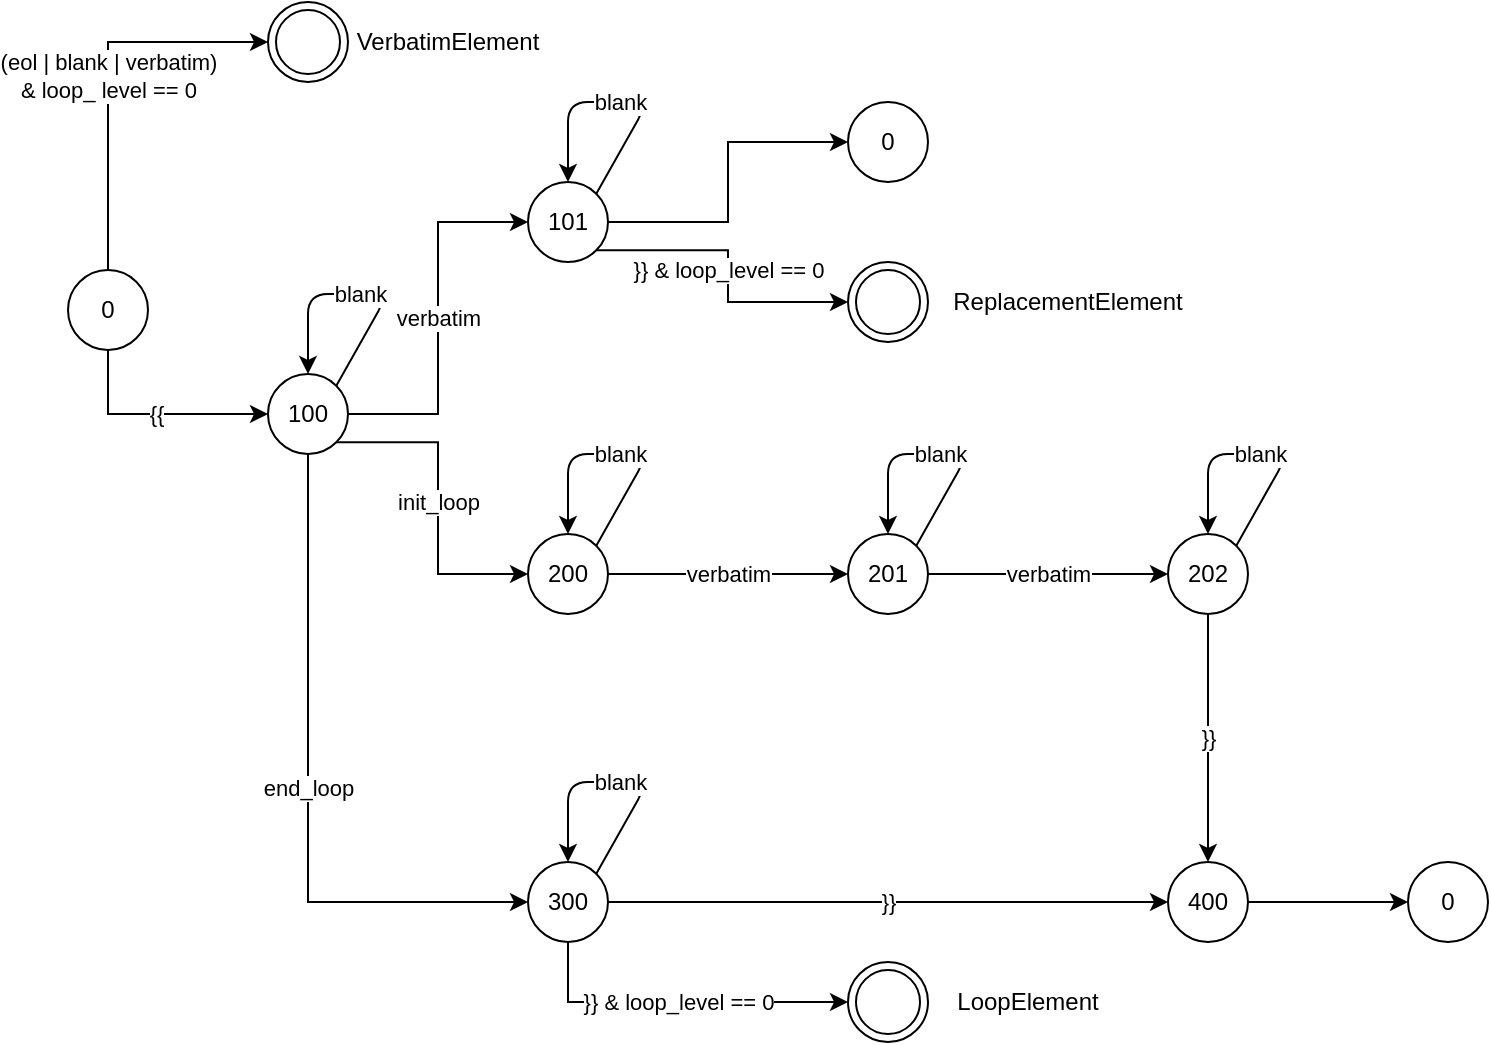 <mxfile version="12.2.0" type="device" pages="1"><diagram name="Page-1" id="42789a77-a242-8287-6e28-9cd8cfd52e62"><mxGraphModel dx="946" dy="580" grid="1" gridSize="10" guides="1" tooltips="1" connect="1" arrows="1" fold="1" page="1" pageScale="1" pageWidth="1100" pageHeight="850" background="#ffffff" math="0" shadow="0"><root><mxCell id="0"/><mxCell id="1" parent="0"/><mxCell id="oApYuQW0QhjmxeazyKxI-6" value="&lt;div&gt;(eol | blank | verbatim)&lt;/div&gt;&lt;div&gt; &amp;amp; loop_ level == 0&lt;/div&gt;" style="edgeStyle=orthogonalEdgeStyle;rounded=0;orthogonalLoop=1;jettySize=auto;html=1;exitX=0.5;exitY=0;exitDx=0;exitDy=0;entryX=0;entryY=0.5;entryDx=0;entryDy=0;" parent="1" source="oApYuQW0QhjmxeazyKxI-1" target="oApYuQW0QhjmxeazyKxI-2" edge="1"><mxGeometry relative="1" as="geometry"/></mxCell><mxCell id="oApYuQW0QhjmxeazyKxI-7" value="{{" style="edgeStyle=orthogonalEdgeStyle;rounded=0;orthogonalLoop=1;jettySize=auto;html=1;exitX=0.5;exitY=1;exitDx=0;exitDy=0;entryX=0;entryY=0.5;entryDx=0;entryDy=0;" parent="1" source="oApYuQW0QhjmxeazyKxI-1" target="oApYuQW0QhjmxeazyKxI-3" edge="1"><mxGeometry relative="1" as="geometry"/></mxCell><mxCell id="oApYuQW0QhjmxeazyKxI-1" value="0" style="ellipse;whiteSpace=wrap;html=1;aspect=fixed;" parent="1" vertex="1"><mxGeometry x="50" y="384" width="40" height="40" as="geometry"/></mxCell><mxCell id="oApYuQW0QhjmxeazyKxI-2" value="&lt;div&gt;&lt;br&gt;&lt;/div&gt;&lt;div&gt;&lt;br&gt;&lt;/div&gt;" style="ellipse;shape=doubleEllipse;whiteSpace=wrap;html=1;aspect=fixed;verticalAlign=bottom;" parent="1" vertex="1"><mxGeometry x="150" y="250" width="40" height="40" as="geometry"/></mxCell><mxCell id="oApYuQW0QhjmxeazyKxI-15" value="&lt;div&gt;verbatim&lt;/div&gt;" style="edgeStyle=orthogonalEdgeStyle;rounded=0;orthogonalLoop=1;jettySize=auto;html=1;exitX=1;exitY=0.5;exitDx=0;exitDy=0;entryX=0;entryY=0.5;entryDx=0;entryDy=0;" parent="1" source="oApYuQW0QhjmxeazyKxI-3" target="oApYuQW0QhjmxeazyKxI-11" edge="1"><mxGeometry relative="1" as="geometry"/></mxCell><mxCell id="oApYuQW0QhjmxeazyKxI-16" value="init_loop" style="edgeStyle=orthogonalEdgeStyle;rounded=0;orthogonalLoop=1;jettySize=auto;html=1;exitX=1;exitY=1;exitDx=0;exitDy=0;entryX=0;entryY=0.5;entryDx=0;entryDy=0;" parent="1" source="oApYuQW0QhjmxeazyKxI-3" target="oApYuQW0QhjmxeazyKxI-13" edge="1"><mxGeometry relative="1" as="geometry"/></mxCell><mxCell id="oApYuQW0QhjmxeazyKxI-34" value="&lt;div&gt;end_loop&lt;/div&gt;" style="edgeStyle=orthogonalEdgeStyle;rounded=0;orthogonalLoop=1;jettySize=auto;html=1;exitX=0.5;exitY=1;exitDx=0;exitDy=0;entryX=0;entryY=0.5;entryDx=0;entryDy=0;" parent="1" source="oApYuQW0QhjmxeazyKxI-3" target="oApYuQW0QhjmxeazyKxI-32" edge="1"><mxGeometry relative="1" as="geometry"/></mxCell><mxCell id="oApYuQW0QhjmxeazyKxI-3" value="100" style="ellipse;whiteSpace=wrap;html=1;aspect=fixed;" parent="1" vertex="1"><mxGeometry x="150" y="436" width="40" height="40" as="geometry"/></mxCell><mxCell id="oApYuQW0QhjmxeazyKxI-10" value="blank" style="endArrow=classic;html=1;exitX=1;exitY=0;exitDx=0;exitDy=0;entryX=0.5;entryY=0;entryDx=0;entryDy=0;" parent="1" source="oApYuQW0QhjmxeazyKxI-3" target="oApYuQW0QhjmxeazyKxI-3" edge="1"><mxGeometry width="50" height="50" relative="1" as="geometry"><mxPoint x="20" y="546" as="sourcePoint"/><mxPoint x="160" y="366" as="targetPoint"/><Array as="points"><mxPoint x="210" y="396"/><mxPoint x="170" y="396"/></Array></mxGeometry></mxCell><mxCell id="oApYuQW0QhjmxeazyKxI-31" value="&lt;div&gt;}} &amp;amp; loop_level == 0&lt;/div&gt;" style="edgeStyle=orthogonalEdgeStyle;rounded=0;orthogonalLoop=1;jettySize=auto;html=1;exitX=1;exitY=1;exitDx=0;exitDy=0;" parent="1" source="oApYuQW0QhjmxeazyKxI-11" target="oApYuQW0QhjmxeazyKxI-30" edge="1"><mxGeometry relative="1" as="geometry"/></mxCell><mxCell id="ypRsF8A_WuWXq_BUCMrj-8" style="edgeStyle=orthogonalEdgeStyle;rounded=0;orthogonalLoop=1;jettySize=auto;html=1;entryX=0;entryY=0.5;entryDx=0;entryDy=0;" parent="1" source="oApYuQW0QhjmxeazyKxI-11" target="ypRsF8A_WuWXq_BUCMrj-4" edge="1"><mxGeometry relative="1" as="geometry"/></mxCell><mxCell id="oApYuQW0QhjmxeazyKxI-11" value="101" style="ellipse;whiteSpace=wrap;html=1;aspect=fixed;" parent="1" vertex="1"><mxGeometry x="280" y="340" width="40" height="40" as="geometry"/></mxCell><mxCell id="oApYuQW0QhjmxeazyKxI-12" value="blank" style="endArrow=classic;html=1;exitX=1;exitY=0;exitDx=0;exitDy=0;entryX=0.5;entryY=0;entryDx=0;entryDy=0;" parent="1" source="oApYuQW0QhjmxeazyKxI-11" target="oApYuQW0QhjmxeazyKxI-11" edge="1"><mxGeometry width="50" height="50" relative="1" as="geometry"><mxPoint x="150" y="450" as="sourcePoint"/><mxPoint x="290" y="270" as="targetPoint"/><Array as="points"><mxPoint x="340" y="300"/><mxPoint x="300" y="300"/></Array></mxGeometry></mxCell><mxCell id="oApYuQW0QhjmxeazyKxI-23" value="verbatim" style="edgeStyle=orthogonalEdgeStyle;rounded=0;orthogonalLoop=1;jettySize=auto;html=1;exitX=1;exitY=0.5;exitDx=0;exitDy=0;entryX=0;entryY=0.5;entryDx=0;entryDy=0;" parent="1" source="oApYuQW0QhjmxeazyKxI-13" target="oApYuQW0QhjmxeazyKxI-19" edge="1"><mxGeometry relative="1" as="geometry"/></mxCell><mxCell id="oApYuQW0QhjmxeazyKxI-13" value="200" style="ellipse;whiteSpace=wrap;html=1;aspect=fixed;" parent="1" vertex="1"><mxGeometry x="280" y="516" width="40" height="40" as="geometry"/></mxCell><mxCell id="oApYuQW0QhjmxeazyKxI-14" value="blank" style="endArrow=classic;html=1;exitX=1;exitY=0;exitDx=0;exitDy=0;entryX=0.5;entryY=0;entryDx=0;entryDy=0;" parent="1" source="oApYuQW0QhjmxeazyKxI-13" target="oApYuQW0QhjmxeazyKxI-13" edge="1"><mxGeometry width="50" height="50" relative="1" as="geometry"><mxPoint x="150" y="626" as="sourcePoint"/><mxPoint x="290" y="446" as="targetPoint"/><Array as="points"><mxPoint x="340" y="476"/><mxPoint x="300" y="476"/></Array></mxGeometry></mxCell><mxCell id="oApYuQW0QhjmxeazyKxI-24" value="&lt;div&gt;verbatim&lt;/div&gt;" style="edgeStyle=orthogonalEdgeStyle;rounded=0;orthogonalLoop=1;jettySize=auto;html=1;exitX=1;exitY=0.5;exitDx=0;exitDy=0;entryX=0;entryY=0.5;entryDx=0;entryDy=0;" parent="1" source="oApYuQW0QhjmxeazyKxI-19" target="oApYuQW0QhjmxeazyKxI-21" edge="1"><mxGeometry relative="1" as="geometry"/></mxCell><mxCell id="oApYuQW0QhjmxeazyKxI-19" value="201" style="ellipse;whiteSpace=wrap;html=1;aspect=fixed;" parent="1" vertex="1"><mxGeometry x="440" y="516" width="40" height="40" as="geometry"/></mxCell><mxCell id="oApYuQW0QhjmxeazyKxI-20" value="blank" style="endArrow=classic;html=1;exitX=1;exitY=0;exitDx=0;exitDy=0;entryX=0.5;entryY=0;entryDx=0;entryDy=0;" parent="1" source="oApYuQW0QhjmxeazyKxI-19" target="oApYuQW0QhjmxeazyKxI-19" edge="1"><mxGeometry width="50" height="50" relative="1" as="geometry"><mxPoint x="310" y="626" as="sourcePoint"/><mxPoint x="450" y="446" as="targetPoint"/><Array as="points"><mxPoint x="500" y="476"/><mxPoint x="460" y="476"/></Array></mxGeometry></mxCell><mxCell id="ypRsF8A_WuWXq_BUCMrj-2" value="}}" style="edgeStyle=orthogonalEdgeStyle;rounded=0;orthogonalLoop=1;jettySize=auto;html=1;exitX=0.5;exitY=1;exitDx=0;exitDy=0;" parent="1" source="oApYuQW0QhjmxeazyKxI-21" target="ypRsF8A_WuWXq_BUCMrj-1" edge="1"><mxGeometry relative="1" as="geometry"/></mxCell><mxCell id="oApYuQW0QhjmxeazyKxI-21" value="202" style="ellipse;whiteSpace=wrap;html=1;aspect=fixed;" parent="1" vertex="1"><mxGeometry x="600" y="516" width="40" height="40" as="geometry"/></mxCell><mxCell id="oApYuQW0QhjmxeazyKxI-22" value="blank" style="endArrow=classic;html=1;exitX=1;exitY=0;exitDx=0;exitDy=0;entryX=0.5;entryY=0;entryDx=0;entryDy=0;" parent="1" source="oApYuQW0QhjmxeazyKxI-21" target="oApYuQW0QhjmxeazyKxI-21" edge="1"><mxGeometry width="50" height="50" relative="1" as="geometry"><mxPoint x="470" y="626" as="sourcePoint"/><mxPoint x="610" y="446" as="targetPoint"/><Array as="points"><mxPoint x="660" y="476"/><mxPoint x="620" y="476"/></Array></mxGeometry></mxCell><mxCell id="oApYuQW0QhjmxeazyKxI-30" value="" style="ellipse;shape=doubleEllipse;whiteSpace=wrap;html=1;aspect=fixed;" parent="1" vertex="1"><mxGeometry x="440" y="380" width="40" height="40" as="geometry"/></mxCell><mxCell id="oApYuQW0QhjmxeazyKxI-36" value="&lt;div&gt;}} &amp;amp; loop_level == 0&lt;/div&gt;" style="edgeStyle=orthogonalEdgeStyle;rounded=0;orthogonalLoop=1;jettySize=auto;html=1;exitX=0.5;exitY=1;exitDx=0;exitDy=0;entryX=0;entryY=0.5;entryDx=0;entryDy=0;" parent="1" source="oApYuQW0QhjmxeazyKxI-32" target="oApYuQW0QhjmxeazyKxI-35" edge="1"><mxGeometry relative="1" as="geometry"><Array as="points"><mxPoint x="300" y="750"/></Array></mxGeometry></mxCell><mxCell id="ypRsF8A_WuWXq_BUCMrj-3" value="}}" style="edgeStyle=orthogonalEdgeStyle;rounded=0;orthogonalLoop=1;jettySize=auto;html=1;" parent="1" source="oApYuQW0QhjmxeazyKxI-32" target="ypRsF8A_WuWXq_BUCMrj-1" edge="1"><mxGeometry relative="1" as="geometry"/></mxCell><mxCell id="oApYuQW0QhjmxeazyKxI-32" value="300" style="ellipse;whiteSpace=wrap;html=1;aspect=fixed;" parent="1" vertex="1"><mxGeometry x="280" y="680" width="40" height="40" as="geometry"/></mxCell><mxCell id="oApYuQW0QhjmxeazyKxI-33" value="blank" style="endArrow=classic;html=1;exitX=1;exitY=0;exitDx=0;exitDy=0;entryX=0.5;entryY=0;entryDx=0;entryDy=0;" parent="1" source="oApYuQW0QhjmxeazyKxI-32" target="oApYuQW0QhjmxeazyKxI-32" edge="1"><mxGeometry width="50" height="50" relative="1" as="geometry"><mxPoint x="150" y="790" as="sourcePoint"/><mxPoint x="290" y="610" as="targetPoint"/><Array as="points"><mxPoint x="340" y="640"/><mxPoint x="300" y="640"/></Array></mxGeometry></mxCell><mxCell id="oApYuQW0QhjmxeazyKxI-35" value="" style="ellipse;shape=doubleEllipse;whiteSpace=wrap;html=1;aspect=fixed;" parent="1" vertex="1"><mxGeometry x="440" y="730" width="40" height="40" as="geometry"/></mxCell><mxCell id="ypRsF8A_WuWXq_BUCMrj-6" style="edgeStyle=orthogonalEdgeStyle;rounded=0;orthogonalLoop=1;jettySize=auto;html=1;exitX=1;exitY=0.5;exitDx=0;exitDy=0;" parent="1" source="ypRsF8A_WuWXq_BUCMrj-1" target="ypRsF8A_WuWXq_BUCMrj-5" edge="1"><mxGeometry relative="1" as="geometry"/></mxCell><mxCell id="ypRsF8A_WuWXq_BUCMrj-1" value="400" style="ellipse;whiteSpace=wrap;html=1;aspect=fixed;" parent="1" vertex="1"><mxGeometry x="600" y="680" width="40" height="40" as="geometry"/></mxCell><mxCell id="ypRsF8A_WuWXq_BUCMrj-4" value="0" style="ellipse;whiteSpace=wrap;html=1;aspect=fixed;" parent="1" vertex="1"><mxGeometry x="440" y="300" width="40" height="40" as="geometry"/></mxCell><mxCell id="ypRsF8A_WuWXq_BUCMrj-5" value="0" style="ellipse;whiteSpace=wrap;html=1;aspect=fixed;" parent="1" vertex="1"><mxGeometry x="720" y="680" width="40" height="40" as="geometry"/></mxCell><mxCell id="ypRsF8A_WuWXq_BUCMrj-11" value="&lt;div&gt;VerbatimElement&lt;/div&gt;" style="text;html=1;strokeColor=none;fillColor=none;align=center;verticalAlign=middle;whiteSpace=wrap;rounded=0;" parent="1" vertex="1"><mxGeometry x="220" y="260" width="40" height="20" as="geometry"/></mxCell><mxCell id="ypRsF8A_WuWXq_BUCMrj-13" value="&lt;div&gt;ReplacementElement&lt;/div&gt;" style="text;html=1;strokeColor=none;fillColor=none;align=center;verticalAlign=middle;whiteSpace=wrap;rounded=0;" parent="1" vertex="1"><mxGeometry x="530" y="390" width="40" height="20" as="geometry"/></mxCell><mxCell id="ypRsF8A_WuWXq_BUCMrj-14" value="LoopElement" style="text;html=1;strokeColor=none;fillColor=none;align=center;verticalAlign=middle;whiteSpace=wrap;rounded=0;" parent="1" vertex="1"><mxGeometry x="510" y="740" width="40" height="20" as="geometry"/></mxCell></root></mxGraphModel></diagram></mxfile>